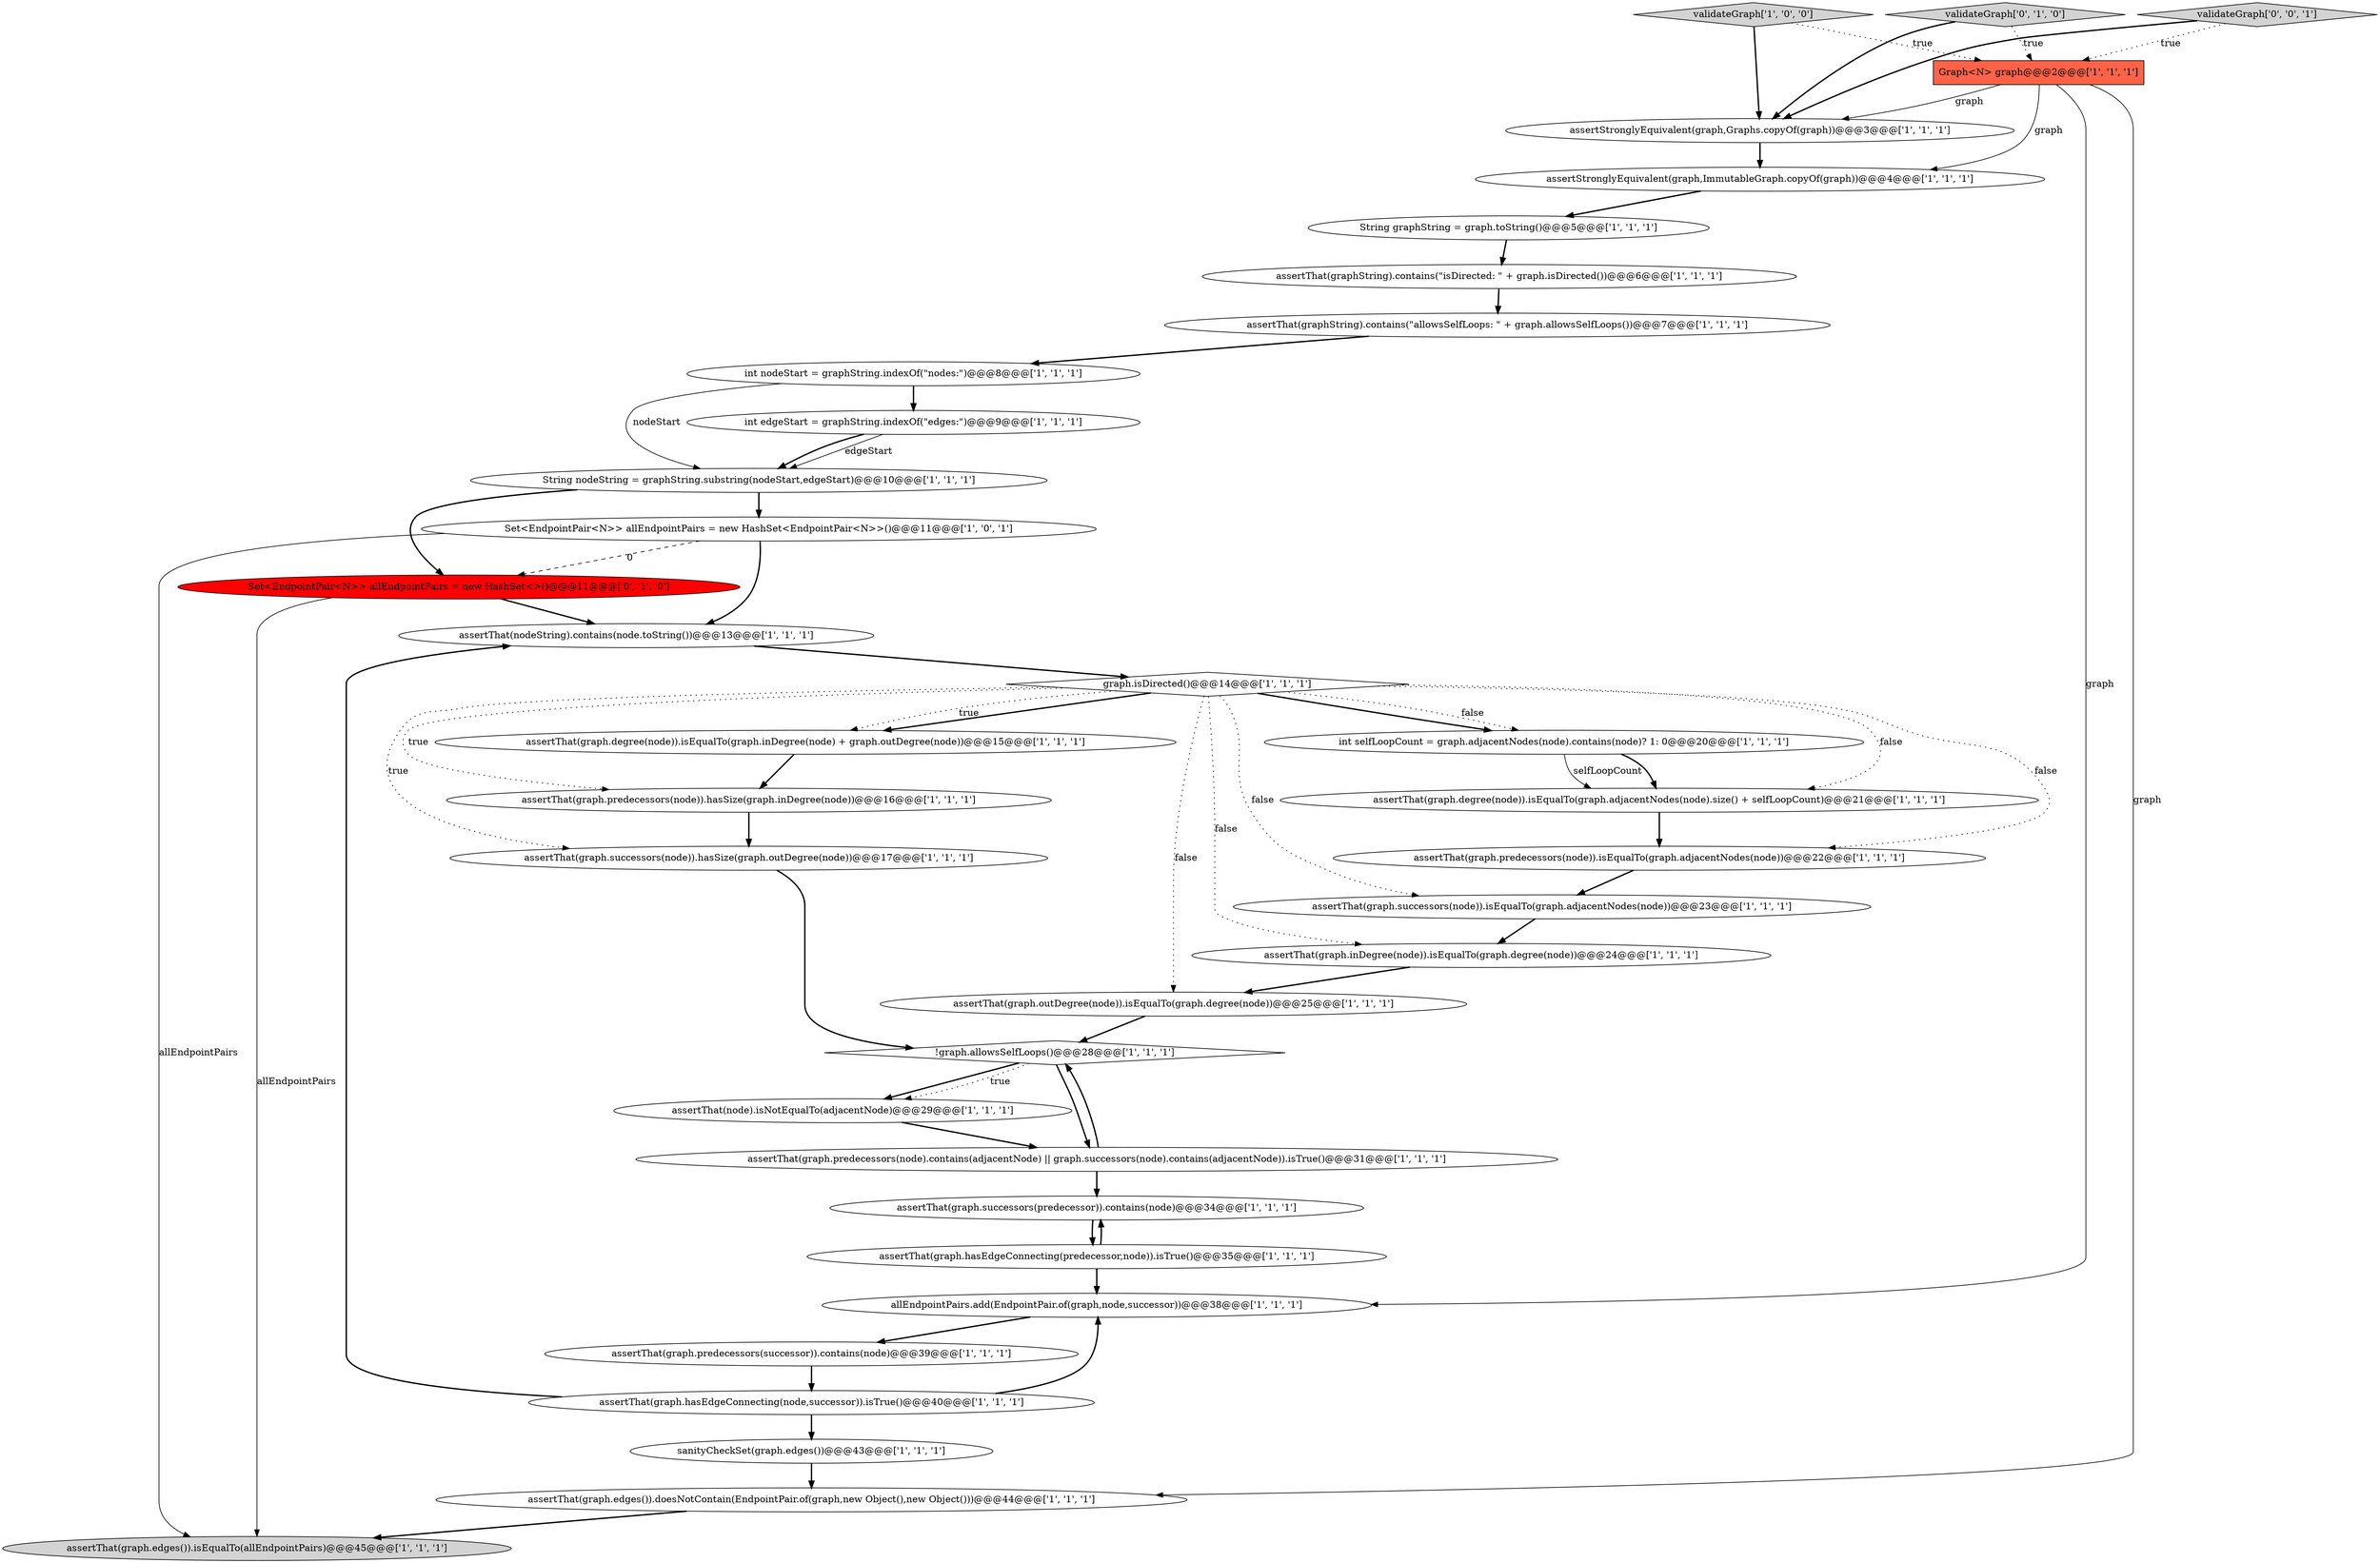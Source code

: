 digraph {
32 [style = filled, label = "Set<EndpointPair<N>> allEndpointPairs = new HashSet<EndpointPair<N>>()@@@11@@@['1', '0', '1']", fillcolor = white, shape = ellipse image = "AAA0AAABBB1BBB"];
30 [style = filled, label = "int edgeStart = graphString.indexOf(\"edges:\")@@@9@@@['1', '1', '1']", fillcolor = white, shape = ellipse image = "AAA0AAABBB1BBB"];
29 [style = filled, label = "assertThat(graph.successors(node)).hasSize(graph.outDegree(node))@@@17@@@['1', '1', '1']", fillcolor = white, shape = ellipse image = "AAA0AAABBB1BBB"];
10 [style = filled, label = "assertThat(nodeString).contains(node.toString())@@@13@@@['1', '1', '1']", fillcolor = white, shape = ellipse image = "AAA0AAABBB1BBB"];
31 [style = filled, label = "graph.isDirected()@@@14@@@['1', '1', '1']", fillcolor = white, shape = diamond image = "AAA0AAABBB1BBB"];
23 [style = filled, label = "assertThat(graphString).contains(\"allowsSelfLoops: \" + graph.allowsSelfLoops())@@@7@@@['1', '1', '1']", fillcolor = white, shape = ellipse image = "AAA0AAABBB1BBB"];
15 [style = filled, label = "int nodeStart = graphString.indexOf(\"nodes:\")@@@8@@@['1', '1', '1']", fillcolor = white, shape = ellipse image = "AAA0AAABBB1BBB"];
24 [style = filled, label = "String graphString = graph.toString()@@@5@@@['1', '1', '1']", fillcolor = white, shape = ellipse image = "AAA0AAABBB1BBB"];
21 [style = filled, label = "String nodeString = graphString.substring(nodeStart,edgeStart)@@@10@@@['1', '1', '1']", fillcolor = white, shape = ellipse image = "AAA0AAABBB1BBB"];
26 [style = filled, label = "assertStronglyEquivalent(graph,ImmutableGraph.copyOf(graph))@@@4@@@['1', '1', '1']", fillcolor = white, shape = ellipse image = "AAA0AAABBB1BBB"];
5 [style = filled, label = "assertThat(node).isNotEqualTo(adjacentNode)@@@29@@@['1', '1', '1']", fillcolor = white, shape = ellipse image = "AAA0AAABBB1BBB"];
8 [style = filled, label = "assertThat(graph.degree(node)).isEqualTo(graph.adjacentNodes(node).size() + selfLoopCount)@@@21@@@['1', '1', '1']", fillcolor = white, shape = ellipse image = "AAA0AAABBB1BBB"];
9 [style = filled, label = "assertThat(graph.predecessors(node).contains(adjacentNode) || graph.successors(node).contains(adjacentNode)).isTrue()@@@31@@@['1', '1', '1']", fillcolor = white, shape = ellipse image = "AAA0AAABBB1BBB"];
0 [style = filled, label = "assertThat(graph.degree(node)).isEqualTo(graph.inDegree(node) + graph.outDegree(node))@@@15@@@['1', '1', '1']", fillcolor = white, shape = ellipse image = "AAA0AAABBB1BBB"];
34 [style = filled, label = "Set<EndpointPair<N>> allEndpointPairs = new HashSet<>()@@@11@@@['0', '1', '0']", fillcolor = red, shape = ellipse image = "AAA1AAABBB2BBB"];
1 [style = filled, label = "assertThat(graph.predecessors(node)).hasSize(graph.inDegree(node))@@@16@@@['1', '1', '1']", fillcolor = white, shape = ellipse image = "AAA0AAABBB1BBB"];
17 [style = filled, label = "assertStronglyEquivalent(graph,Graphs.copyOf(graph))@@@3@@@['1', '1', '1']", fillcolor = white, shape = ellipse image = "AAA0AAABBB1BBB"];
4 [style = filled, label = "assertThat(graph.inDegree(node)).isEqualTo(graph.degree(node))@@@24@@@['1', '1', '1']", fillcolor = white, shape = ellipse image = "AAA0AAABBB1BBB"];
35 [style = filled, label = "validateGraph['0', '0', '1']", fillcolor = lightgray, shape = diamond image = "AAA0AAABBB3BBB"];
3 [style = filled, label = "assertThat(graph.predecessors(successor)).contains(node)@@@39@@@['1', '1', '1']", fillcolor = white, shape = ellipse image = "AAA0AAABBB1BBB"];
25 [style = filled, label = "assertThat(graph.hasEdgeConnecting(node,successor)).isTrue()@@@40@@@['1', '1', '1']", fillcolor = white, shape = ellipse image = "AAA0AAABBB1BBB"];
2 [style = filled, label = "assertThat(graph.predecessors(node)).isEqualTo(graph.adjacentNodes(node))@@@22@@@['1', '1', '1']", fillcolor = white, shape = ellipse image = "AAA0AAABBB1BBB"];
7 [style = filled, label = "assertThat(graph.hasEdgeConnecting(predecessor,node)).isTrue()@@@35@@@['1', '1', '1']", fillcolor = white, shape = ellipse image = "AAA0AAABBB1BBB"];
13 [style = filled, label = "assertThat(graph.edges()).isEqualTo(allEndpointPairs)@@@45@@@['1', '1', '1']", fillcolor = lightgray, shape = ellipse image = "AAA0AAABBB1BBB"];
19 [style = filled, label = "validateGraph['1', '0', '0']", fillcolor = lightgray, shape = diamond image = "AAA0AAABBB1BBB"];
6 [style = filled, label = "Graph<N> graph@@@2@@@['1', '1', '1']", fillcolor = tomato, shape = box image = "AAA0AAABBB1BBB"];
14 [style = filled, label = "assertThat(graph.successors(node)).isEqualTo(graph.adjacentNodes(node))@@@23@@@['1', '1', '1']", fillcolor = white, shape = ellipse image = "AAA0AAABBB1BBB"];
20 [style = filled, label = "int selfLoopCount = graph.adjacentNodes(node).contains(node)? 1: 0@@@20@@@['1', '1', '1']", fillcolor = white, shape = ellipse image = "AAA0AAABBB1BBB"];
18 [style = filled, label = "assertThat(graphString).contains(\"isDirected: \" + graph.isDirected())@@@6@@@['1', '1', '1']", fillcolor = white, shape = ellipse image = "AAA0AAABBB1BBB"];
33 [style = filled, label = "validateGraph['0', '1', '0']", fillcolor = lightgray, shape = diamond image = "AAA0AAABBB2BBB"];
28 [style = filled, label = "allEndpointPairs.add(EndpointPair.of(graph,node,successor))@@@38@@@['1', '1', '1']", fillcolor = white, shape = ellipse image = "AAA0AAABBB1BBB"];
12 [style = filled, label = "assertThat(graph.outDegree(node)).isEqualTo(graph.degree(node))@@@25@@@['1', '1', '1']", fillcolor = white, shape = ellipse image = "AAA0AAABBB1BBB"];
16 [style = filled, label = "sanityCheckSet(graph.edges())@@@43@@@['1', '1', '1']", fillcolor = white, shape = ellipse image = "AAA0AAABBB1BBB"];
27 [style = filled, label = "assertThat(graph.successors(predecessor)).contains(node)@@@34@@@['1', '1', '1']", fillcolor = white, shape = ellipse image = "AAA0AAABBB1BBB"];
22 [style = filled, label = "!graph.allowsSelfLoops()@@@28@@@['1', '1', '1']", fillcolor = white, shape = diamond image = "AAA0AAABBB1BBB"];
11 [style = filled, label = "assertThat(graph.edges()).doesNotContain(EndpointPair.of(graph,new Object(),new Object()))@@@44@@@['1', '1', '1']", fillcolor = white, shape = ellipse image = "AAA0AAABBB1BBB"];
9->22 [style = bold, label=""];
31->12 [style = dotted, label="false"];
20->8 [style = solid, label="selfLoopCount"];
17->26 [style = bold, label=""];
25->28 [style = bold, label=""];
31->14 [style = dotted, label="false"];
16->11 [style = bold, label=""];
31->8 [style = dotted, label="false"];
10->31 [style = bold, label=""];
18->23 [style = bold, label=""];
5->9 [style = bold, label=""];
33->6 [style = dotted, label="true"];
35->6 [style = dotted, label="true"];
3->25 [style = bold, label=""];
34->13 [style = solid, label="allEndpointPairs"];
31->0 [style = bold, label=""];
6->11 [style = solid, label="graph"];
22->9 [style = bold, label=""];
21->34 [style = bold, label=""];
31->4 [style = dotted, label="false"];
23->15 [style = bold, label=""];
15->30 [style = bold, label=""];
19->17 [style = bold, label=""];
6->28 [style = solid, label="graph"];
30->21 [style = solid, label="edgeStart"];
26->24 [style = bold, label=""];
25->16 [style = bold, label=""];
24->18 [style = bold, label=""];
34->10 [style = bold, label=""];
22->5 [style = bold, label=""];
32->10 [style = bold, label=""];
15->21 [style = solid, label="nodeStart"];
31->0 [style = dotted, label="true"];
32->34 [style = dashed, label="0"];
22->5 [style = dotted, label="true"];
9->27 [style = bold, label=""];
30->21 [style = bold, label=""];
20->8 [style = bold, label=""];
7->28 [style = bold, label=""];
8->2 [style = bold, label=""];
31->20 [style = dotted, label="false"];
31->1 [style = dotted, label="true"];
32->13 [style = solid, label="allEndpointPairs"];
0->1 [style = bold, label=""];
2->14 [style = bold, label=""];
21->32 [style = bold, label=""];
27->7 [style = bold, label=""];
11->13 [style = bold, label=""];
35->17 [style = bold, label=""];
7->27 [style = bold, label=""];
4->12 [style = bold, label=""];
6->17 [style = solid, label="graph"];
25->10 [style = bold, label=""];
19->6 [style = dotted, label="true"];
28->3 [style = bold, label=""];
29->22 [style = bold, label=""];
31->2 [style = dotted, label="false"];
31->20 [style = bold, label=""];
6->26 [style = solid, label="graph"];
1->29 [style = bold, label=""];
31->29 [style = dotted, label="true"];
12->22 [style = bold, label=""];
33->17 [style = bold, label=""];
14->4 [style = bold, label=""];
}
